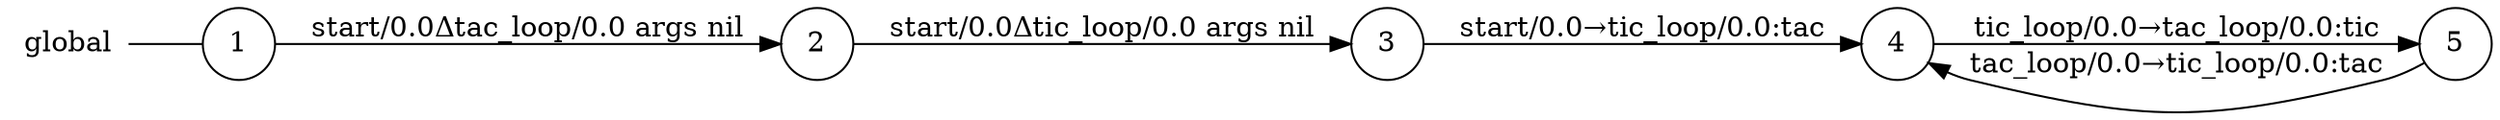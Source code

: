 digraph global {
	rankdir="LR";
	n_0 [label="global", shape="plaintext"];
	n_1 [id="1", shape=circle, label="1"];
	n_0 -> n_1 [arrowhead=none];
	n_2 [id="4", shape=circle, label="4"];
	n_3 [id="3", shape=circle, label="3"];
	n_4 [id="2", shape=circle, label="2"];
	n_5 [id="5", shape=circle, label="5"];

	n_3 -> n_2 [id="[$e|2]", label="start/0.0→tic_loop/0.0:tac"];
	n_5 -> n_2 [id="[$e|4]", label="tac_loop/0.0→tic_loop/0.0:tac"];
	n_2 -> n_5 [id="[$e|3]", label="tic_loop/0.0→tac_loop/0.0:tic"];
	n_1 -> n_4 [id="[$e|0]", label="start/0.0Δtac_loop/0.0 args nil"];
	n_4 -> n_3 [id="[$e|1]", label="start/0.0Δtic_loop/0.0 args nil"];
}
